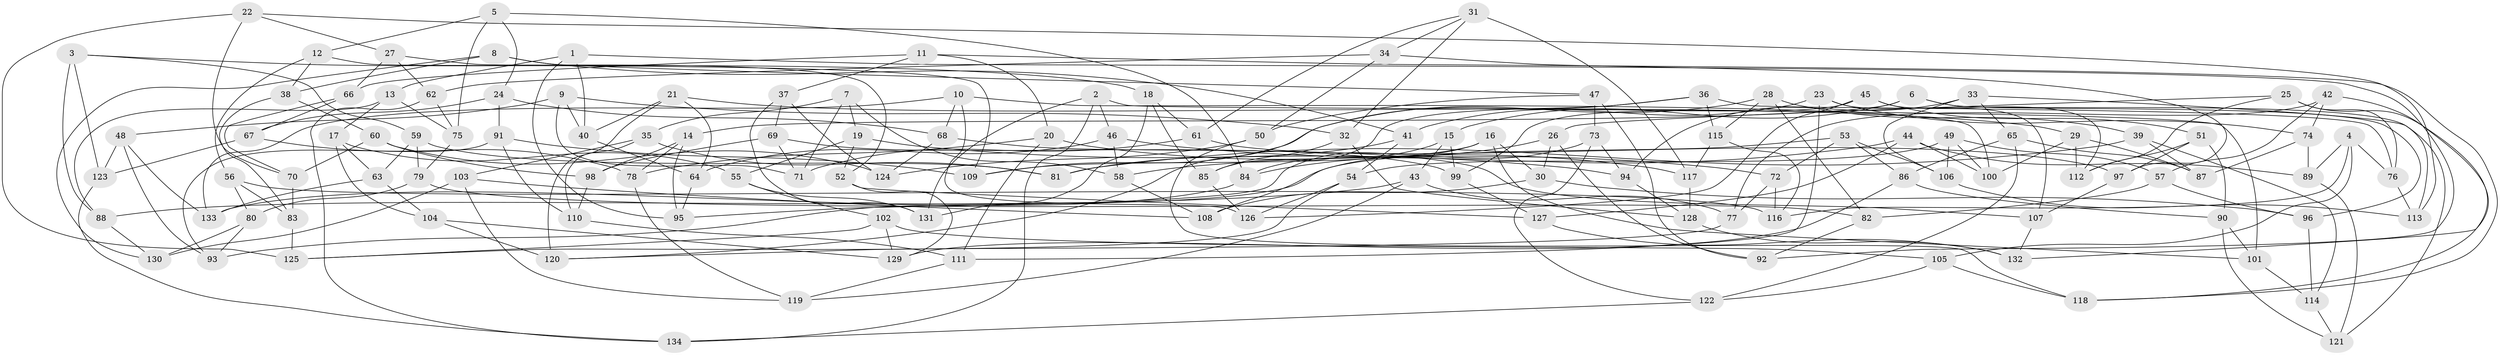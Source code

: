 // coarse degree distribution, {4: 0.5625, 6: 0.2, 13: 0.0125, 8: 0.1125, 10: 0.025, 7: 0.05, 3: 0.0375}
// Generated by graph-tools (version 1.1) at 2025/20/03/04/25 18:20:30]
// undirected, 134 vertices, 268 edges
graph export_dot {
graph [start="1"]
  node [color=gray90,style=filled];
  1;
  2;
  3;
  4;
  5;
  6;
  7;
  8;
  9;
  10;
  11;
  12;
  13;
  14;
  15;
  16;
  17;
  18;
  19;
  20;
  21;
  22;
  23;
  24;
  25;
  26;
  27;
  28;
  29;
  30;
  31;
  32;
  33;
  34;
  35;
  36;
  37;
  38;
  39;
  40;
  41;
  42;
  43;
  44;
  45;
  46;
  47;
  48;
  49;
  50;
  51;
  52;
  53;
  54;
  55;
  56;
  57;
  58;
  59;
  60;
  61;
  62;
  63;
  64;
  65;
  66;
  67;
  68;
  69;
  70;
  71;
  72;
  73;
  74;
  75;
  76;
  77;
  78;
  79;
  80;
  81;
  82;
  83;
  84;
  85;
  86;
  87;
  88;
  89;
  90;
  91;
  92;
  93;
  94;
  95;
  96;
  97;
  98;
  99;
  100;
  101;
  102;
  103;
  104;
  105;
  106;
  107;
  108;
  109;
  110;
  111;
  112;
  113;
  114;
  115;
  116;
  117;
  118;
  119;
  120;
  121;
  122;
  123;
  124;
  125;
  126;
  127;
  128;
  129;
  130;
  131;
  132;
  133;
  134;
  1 -- 92;
  1 -- 95;
  1 -- 13;
  1 -- 40;
  2 -- 134;
  2 -- 131;
  2 -- 101;
  2 -- 46;
  3 -- 88;
  3 -- 59;
  3 -- 123;
  3 -- 18;
  4 -- 89;
  4 -- 105;
  4 -- 76;
  4 -- 116;
  5 -- 24;
  5 -- 12;
  5 -- 84;
  5 -- 75;
  6 -- 96;
  6 -- 121;
  6 -- 14;
  6 -- 15;
  7 -- 35;
  7 -- 19;
  7 -- 58;
  7 -- 71;
  8 -- 130;
  8 -- 47;
  8 -- 38;
  8 -- 41;
  9 -- 71;
  9 -- 32;
  9 -- 40;
  9 -- 48;
  10 -- 68;
  10 -- 100;
  10 -- 133;
  10 -- 126;
  11 -- 118;
  11 -- 20;
  11 -- 37;
  11 -- 66;
  12 -- 56;
  12 -- 38;
  12 -- 109;
  13 -- 17;
  13 -- 75;
  13 -- 88;
  14 -- 98;
  14 -- 95;
  14 -- 78;
  15 -- 43;
  15 -- 84;
  15 -- 99;
  16 -- 109;
  16 -- 101;
  16 -- 95;
  16 -- 30;
  17 -- 104;
  17 -- 63;
  17 -- 55;
  18 -- 131;
  18 -- 85;
  18 -- 61;
  19 -- 55;
  19 -- 94;
  19 -- 52;
  20 -- 117;
  20 -- 78;
  20 -- 111;
  21 -- 64;
  21 -- 29;
  21 -- 40;
  21 -- 120;
  22 -- 125;
  22 -- 27;
  22 -- 70;
  22 -- 113;
  23 -- 107;
  23 -- 41;
  23 -- 111;
  23 -- 74;
  24 -- 68;
  24 -- 91;
  24 -- 67;
  25 -- 76;
  25 -- 26;
  25 -- 112;
  25 -- 118;
  26 -- 92;
  26 -- 30;
  26 -- 84;
  27 -- 62;
  27 -- 52;
  27 -- 66;
  28 -- 109;
  28 -- 39;
  28 -- 115;
  28 -- 82;
  29 -- 100;
  29 -- 112;
  29 -- 87;
  30 -- 108;
  30 -- 96;
  31 -- 34;
  31 -- 61;
  31 -- 32;
  31 -- 117;
  32 -- 128;
  32 -- 85;
  33 -- 94;
  33 -- 65;
  33 -- 113;
  33 -- 106;
  34 -- 97;
  34 -- 62;
  34 -- 50;
  35 -- 81;
  35 -- 103;
  35 -- 110;
  36 -- 120;
  36 -- 85;
  36 -- 76;
  36 -- 115;
  37 -- 69;
  37 -- 124;
  37 -- 131;
  38 -- 60;
  38 -- 83;
  39 -- 87;
  39 -- 114;
  39 -- 81;
  40 -- 64;
  41 -- 54;
  41 -- 81;
  42 -- 77;
  42 -- 57;
  42 -- 132;
  42 -- 74;
  43 -- 77;
  43 -- 88;
  43 -- 119;
  44 -- 127;
  44 -- 58;
  44 -- 100;
  44 -- 89;
  45 -- 112;
  45 -- 99;
  45 -- 126;
  45 -- 51;
  46 -- 72;
  46 -- 64;
  46 -- 58;
  47 -- 50;
  47 -- 73;
  47 -- 92;
  48 -- 123;
  48 -- 93;
  48 -- 133;
  49 -- 57;
  49 -- 54;
  49 -- 106;
  49 -- 100;
  50 -- 124;
  50 -- 118;
  51 -- 90;
  51 -- 112;
  51 -- 97;
  52 -- 127;
  52 -- 129;
  53 -- 93;
  53 -- 106;
  53 -- 72;
  53 -- 86;
  54 -- 125;
  54 -- 126;
  55 -- 131;
  55 -- 102;
  56 -- 116;
  56 -- 83;
  56 -- 80;
  57 -- 96;
  57 -- 82;
  58 -- 108;
  59 -- 79;
  59 -- 81;
  59 -- 63;
  60 -- 124;
  60 -- 70;
  60 -- 98;
  61 -- 97;
  61 -- 71;
  62 -- 134;
  62 -- 75;
  63 -- 104;
  63 -- 133;
  64 -- 95;
  65 -- 122;
  65 -- 87;
  65 -- 86;
  66 -- 67;
  66 -- 70;
  67 -- 123;
  67 -- 78;
  68 -- 124;
  68 -- 107;
  69 -- 71;
  69 -- 98;
  69 -- 99;
  70 -- 83;
  72 -- 77;
  72 -- 116;
  73 -- 108;
  73 -- 94;
  73 -- 122;
  74 -- 89;
  74 -- 87;
  75 -- 79;
  76 -- 113;
  77 -- 120;
  78 -- 119;
  79 -- 80;
  79 -- 82;
  80 -- 130;
  80 -- 93;
  82 -- 92;
  83 -- 125;
  84 -- 133;
  85 -- 126;
  86 -- 129;
  86 -- 90;
  88 -- 130;
  89 -- 121;
  90 -- 101;
  90 -- 121;
  91 -- 110;
  91 -- 109;
  91 -- 93;
  94 -- 128;
  96 -- 114;
  97 -- 107;
  98 -- 110;
  99 -- 127;
  101 -- 114;
  102 -- 105;
  102 -- 129;
  102 -- 125;
  103 -- 130;
  103 -- 108;
  103 -- 119;
  104 -- 120;
  104 -- 129;
  105 -- 118;
  105 -- 122;
  106 -- 113;
  107 -- 132;
  110 -- 111;
  111 -- 119;
  114 -- 121;
  115 -- 116;
  115 -- 117;
  117 -- 128;
  122 -- 134;
  123 -- 134;
  127 -- 132;
  128 -- 132;
}

